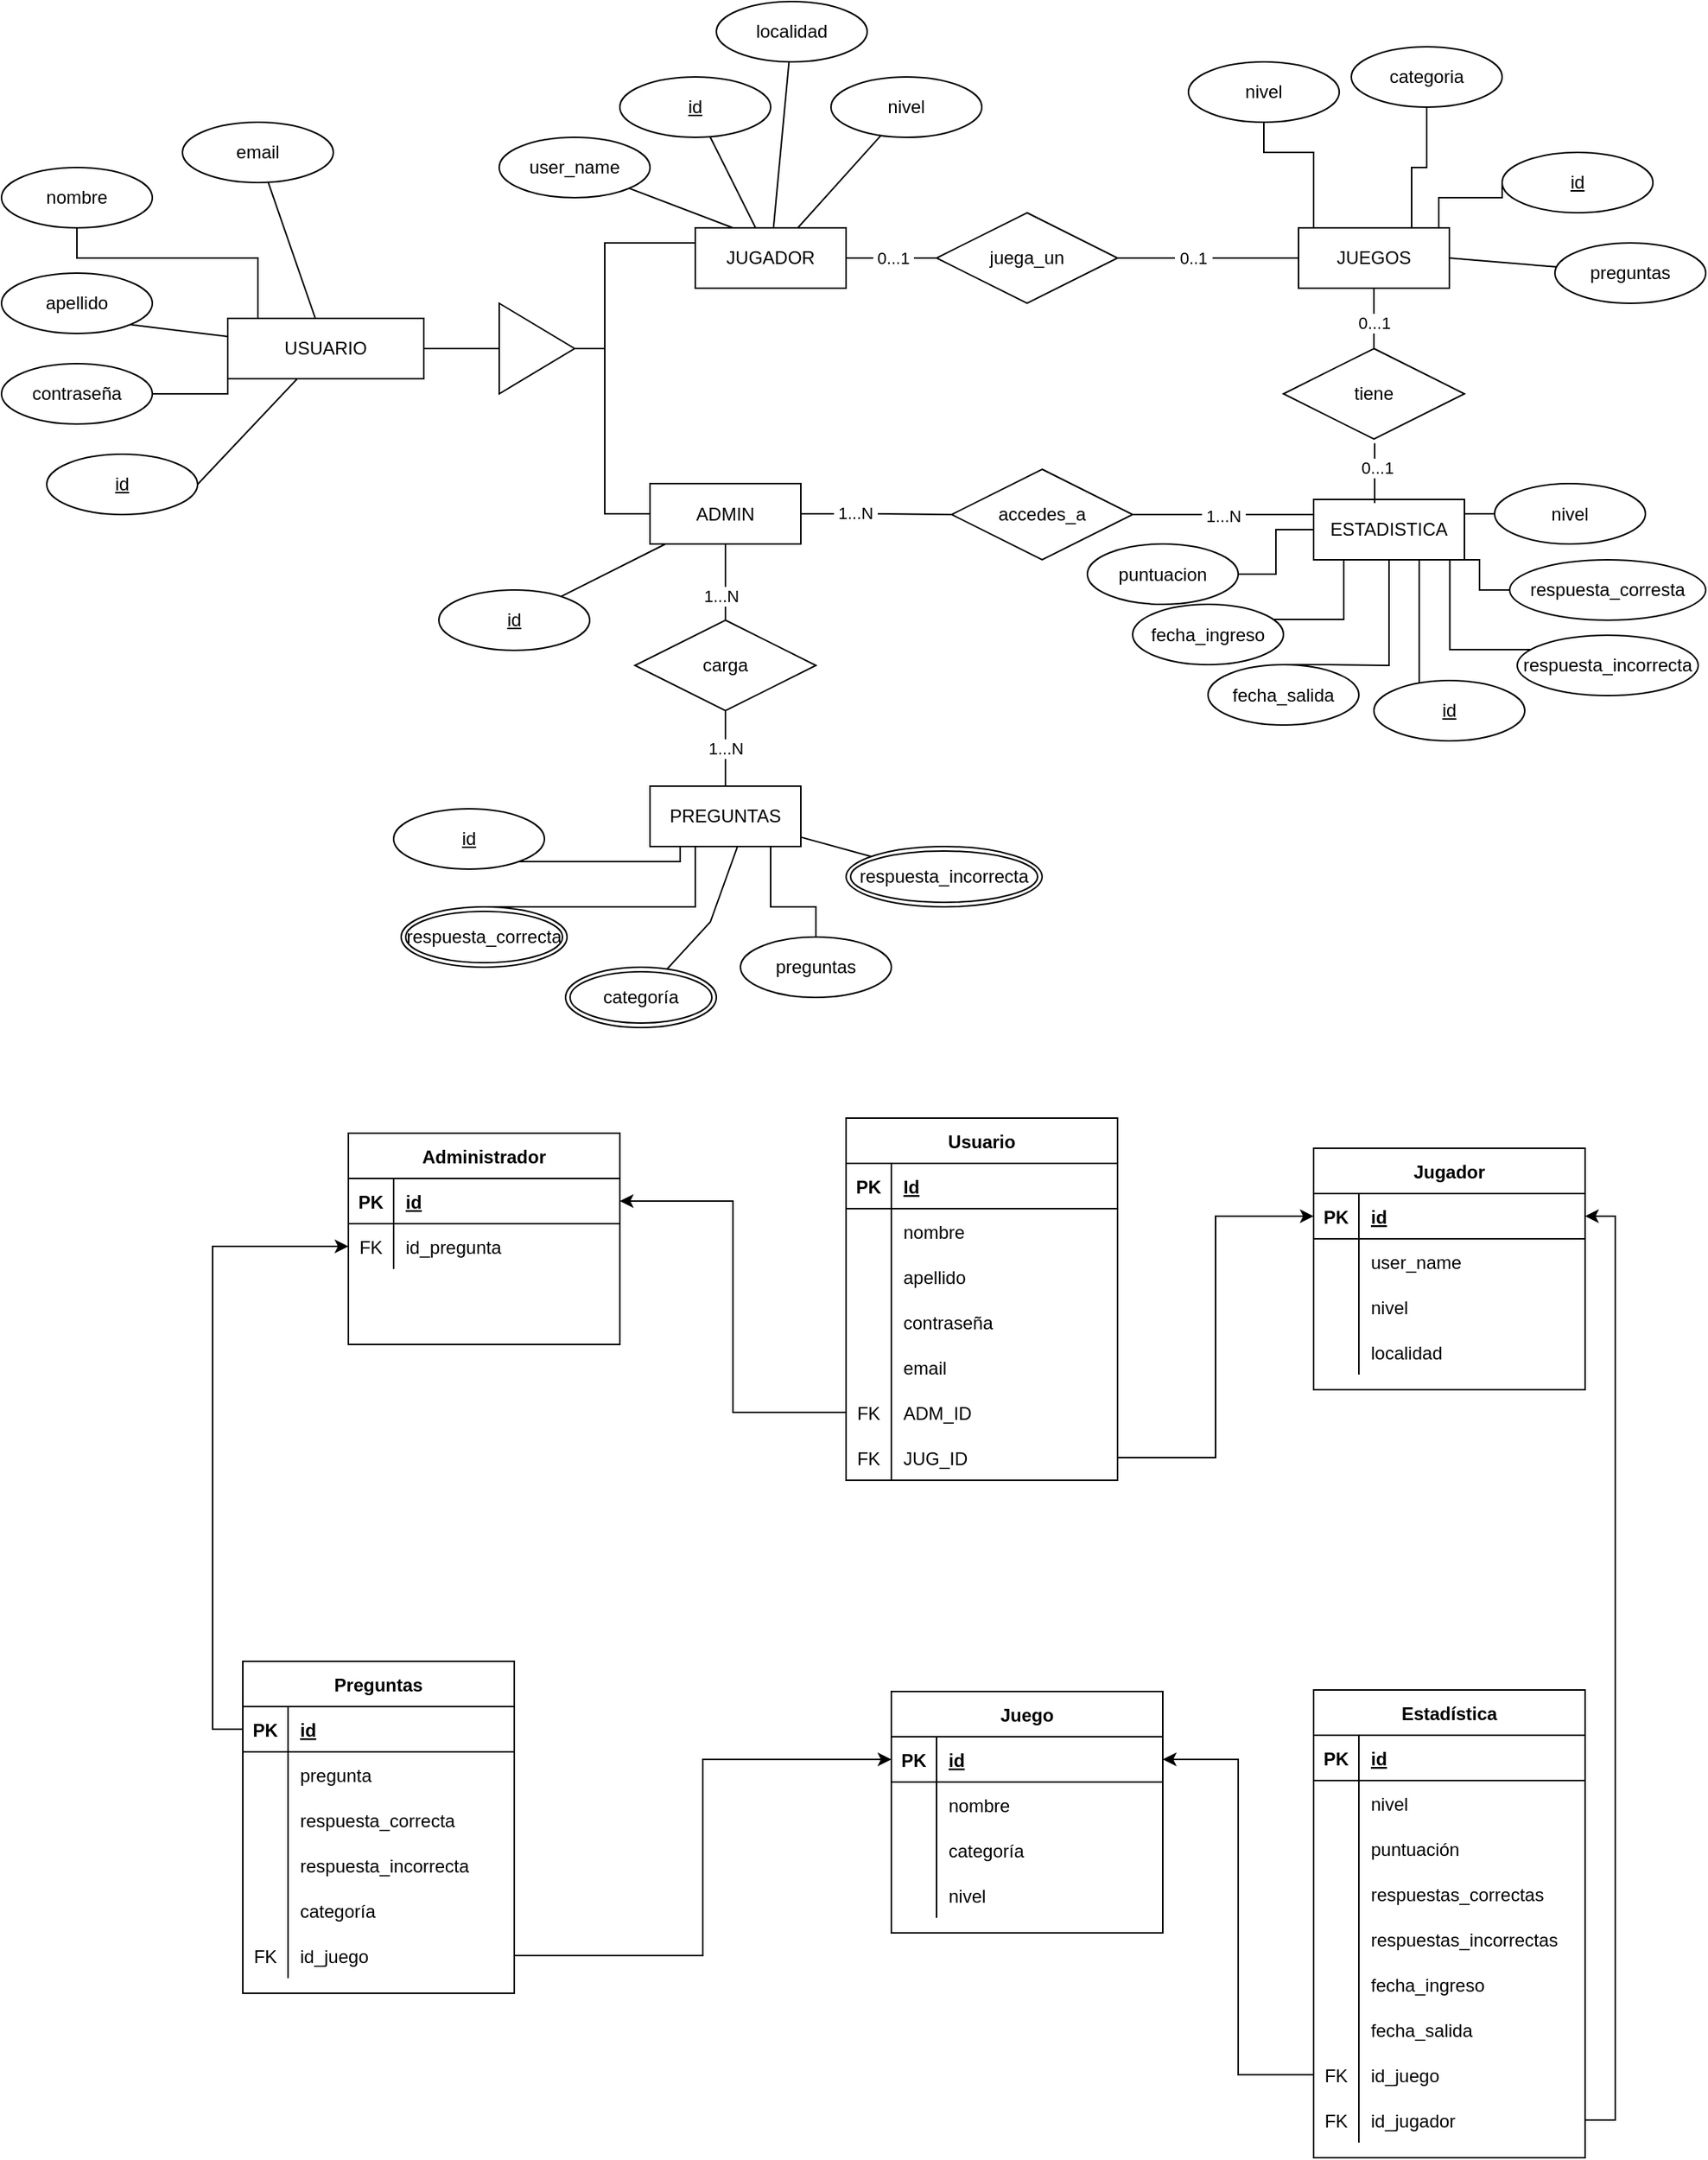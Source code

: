 <mxfile version="14.9.9" type="device"><diagram id="wXpgYx0EYobCJsBlve3p" name="Page-1"><mxGraphModel dx="1107" dy="619" grid="1" gridSize="10" guides="1" tooltips="1" connect="1" arrows="1" fold="1" page="1" pageScale="1" pageWidth="827" pageHeight="1169" math="0" shadow="0"><root><mxCell id="0"/><mxCell id="1" parent="0"/><mxCell id="5O0niQYDMIvYvlHZNqkI-1" value="" style="edgeStyle=orthogonalEdgeStyle;rounded=0;orthogonalLoop=1;jettySize=auto;html=1;endArrow=none;endFill=0;" parent="1" source="5O0niQYDMIvYvlHZNqkI-3" target="5O0niQYDMIvYvlHZNqkI-41" edge="1"><mxGeometry relative="1" as="geometry"/></mxCell><mxCell id="5O0niQYDMIvYvlHZNqkI-2" value="&amp;nbsp;1...N&amp;nbsp;" style="edgeLabel;html=1;align=center;verticalAlign=middle;resizable=0;points=[];" parent="5O0niQYDMIvYvlHZNqkI-1" vertex="1" connectable="0"><mxGeometry x="-0.289" y="1" relative="1" as="geometry"><mxPoint as="offset"/></mxGeometry></mxCell><mxCell id="5O0niQYDMIvYvlHZNqkI-3" value="ADMIN" style="whiteSpace=wrap;html=1;align=center;" parent="1" vertex="1"><mxGeometry x="470" y="369.5" width="100" height="40" as="geometry"/></mxCell><mxCell id="5O0niQYDMIvYvlHZNqkI-4" value="JUGADOR" style="whiteSpace=wrap;html=1;align=center;" parent="1" vertex="1"><mxGeometry x="500" y="200" width="100" height="40" as="geometry"/></mxCell><mxCell id="5O0niQYDMIvYvlHZNqkI-5" value="JUEGOS" style="whiteSpace=wrap;html=1;align=center;" parent="1" vertex="1"><mxGeometry x="900" y="200" width="100" height="40" as="geometry"/></mxCell><mxCell id="5O0niQYDMIvYvlHZNqkI-6" value="" style="edgeStyle=orthogonalEdgeStyle;rounded=0;orthogonalLoop=1;jettySize=auto;html=1;endArrow=none;endFill=0;" parent="1" source="5O0niQYDMIvYvlHZNqkI-7" target="5O0niQYDMIvYvlHZNqkI-62" edge="1"><mxGeometry relative="1" as="geometry"><Array as="points"><mxPoint x="490" y="620"/></Array></mxGeometry></mxCell><mxCell id="5O0niQYDMIvYvlHZNqkI-7" value="PREGUNTAS" style="whiteSpace=wrap;html=1;align=center;" parent="1" vertex="1"><mxGeometry x="470" y="570" width="100" height="40" as="geometry"/></mxCell><mxCell id="5O0niQYDMIvYvlHZNqkI-8" value="ESTADISTICA" style="whiteSpace=wrap;html=1;align=center;" parent="1" vertex="1"><mxGeometry x="910" y="380" width="100" height="40" as="geometry"/></mxCell><mxCell id="5O0niQYDMIvYvlHZNqkI-9" value="USUARIO" style="whiteSpace=wrap;html=1;align=center;" parent="1" vertex="1"><mxGeometry x="190" y="260" width="130" height="40" as="geometry"/></mxCell><mxCell id="5O0niQYDMIvYvlHZNqkI-10" style="edgeStyle=orthogonalEdgeStyle;rounded=0;orthogonalLoop=1;jettySize=auto;html=1;endArrow=none;endFill=0;" parent="1" source="5O0niQYDMIvYvlHZNqkI-11" target="5O0niQYDMIvYvlHZNqkI-8" edge="1"><mxGeometry relative="1" as="geometry"><Array as="points"><mxPoint x="930" y="459.5"/></Array></mxGeometry></mxCell><mxCell id="5O0niQYDMIvYvlHZNqkI-11" value="fecha_ingreso" style="ellipse;whiteSpace=wrap;html=1;align=center;" parent="1" vertex="1"><mxGeometry x="790" y="449.5" width="100" height="40" as="geometry"/></mxCell><mxCell id="5O0niQYDMIvYvlHZNqkI-12" style="edgeStyle=orthogonalEdgeStyle;rounded=0;orthogonalLoop=1;jettySize=auto;html=1;entryX=1;entryY=0.25;entryDx=0;entryDy=0;endArrow=none;endFill=0;" parent="1" source="5O0niQYDMIvYvlHZNqkI-13" target="5O0niQYDMIvYvlHZNqkI-8" edge="1"><mxGeometry relative="1" as="geometry"/></mxCell><mxCell id="5O0niQYDMIvYvlHZNqkI-13" value="nivel" style="ellipse;whiteSpace=wrap;html=1;align=center;" parent="1" vertex="1"><mxGeometry x="1030" y="369.5" width="100" height="40" as="geometry"/></mxCell><mxCell id="5O0niQYDMIvYvlHZNqkI-14" style="edgeStyle=orthogonalEdgeStyle;rounded=0;orthogonalLoop=1;jettySize=auto;html=1;endArrow=none;endFill=0;exitX=0.5;exitY=0;exitDx=0;exitDy=0;" parent="1" source="5O0niQYDMIvYvlHZNqkI-15" target="5O0niQYDMIvYvlHZNqkI-8" edge="1"><mxGeometry relative="1" as="geometry"><Array as="points"><mxPoint x="920" y="490"/><mxPoint x="950" y="490"/></Array><mxPoint x="960" y="440" as="targetPoint"/></mxGeometry></mxCell><mxCell id="5O0niQYDMIvYvlHZNqkI-15" value="fecha_salida" style="ellipse;whiteSpace=wrap;html=1;align=center;" parent="1" vertex="1"><mxGeometry x="840" y="489.5" width="100" height="40" as="geometry"/></mxCell><mxCell id="5O0niQYDMIvYvlHZNqkI-16" style="edgeStyle=orthogonalEdgeStyle;rounded=0;orthogonalLoop=1;jettySize=auto;html=1;entryX=1;entryY=0.75;entryDx=0;entryDy=0;endArrow=none;endFill=0;" parent="1" source="5O0niQYDMIvYvlHZNqkI-17" target="5O0niQYDMIvYvlHZNqkI-8" edge="1"><mxGeometry relative="1" as="geometry"><Array as="points"><mxPoint x="1020" y="440"/><mxPoint x="1020" y="420"/><mxPoint x="1010" y="420"/></Array></mxGeometry></mxCell><mxCell id="5O0niQYDMIvYvlHZNqkI-17" value="respuesta_corresta" style="ellipse;whiteSpace=wrap;html=1;align=center;" parent="1" vertex="1"><mxGeometry x="1040" y="420" width="130" height="40" as="geometry"/></mxCell><mxCell id="5O0niQYDMIvYvlHZNqkI-18" style="edgeStyle=orthogonalEdgeStyle;rounded=0;orthogonalLoop=1;jettySize=auto;html=1;endArrow=none;endFill=0;entryX=0.903;entryY=1.008;entryDx=0;entryDy=0;entryPerimeter=0;" parent="1" source="5O0niQYDMIvYvlHZNqkI-19" target="5O0niQYDMIvYvlHZNqkI-8" edge="1"><mxGeometry relative="1" as="geometry"><mxPoint x="1000" y="439.5" as="targetPoint"/><Array as="points"><mxPoint x="1040" y="479.5"/><mxPoint x="1000" y="479.5"/></Array></mxGeometry></mxCell><mxCell id="5O0niQYDMIvYvlHZNqkI-19" value="respuesta_incorrecta" style="ellipse;whiteSpace=wrap;html=1;align=center;" parent="1" vertex="1"><mxGeometry x="1045" y="470" width="120" height="40" as="geometry"/></mxCell><mxCell id="5O0niQYDMIvYvlHZNqkI-20" style="edgeStyle=orthogonalEdgeStyle;rounded=0;orthogonalLoop=1;jettySize=auto;html=1;entryX=0;entryY=0.5;entryDx=0;entryDy=0;endArrow=none;endFill=0;" parent="1" source="5O0niQYDMIvYvlHZNqkI-21" target="5O0niQYDMIvYvlHZNqkI-8" edge="1"><mxGeometry relative="1" as="geometry"/></mxCell><mxCell id="5O0niQYDMIvYvlHZNqkI-21" value="puntuacion" style="ellipse;whiteSpace=wrap;html=1;align=center;" parent="1" vertex="1"><mxGeometry x="760" y="409.5" width="100" height="40" as="geometry"/></mxCell><mxCell id="5O0niQYDMIvYvlHZNqkI-24" value="" style="edgeStyle=orthogonalEdgeStyle;rounded=0;orthogonalLoop=1;jettySize=auto;html=1;endArrow=none;endFill=0;" parent="1" source="5O0niQYDMIvYvlHZNqkI-25" target="5O0niQYDMIvYvlHZNqkI-5" edge="1"><mxGeometry relative="1" as="geometry"><Array as="points"><mxPoint x="877" y="150"/><mxPoint x="910" y="150"/></Array></mxGeometry></mxCell><mxCell id="5O0niQYDMIvYvlHZNqkI-25" value="nivel" style="ellipse;whiteSpace=wrap;html=1;align=center;" parent="1" vertex="1"><mxGeometry x="827" y="90" width="100" height="40" as="geometry"/></mxCell><mxCell id="5O0niQYDMIvYvlHZNqkI-26" style="edgeStyle=orthogonalEdgeStyle;rounded=0;orthogonalLoop=1;jettySize=auto;html=1;entryX=0;entryY=0.75;entryDx=0;entryDy=0;endArrow=none;endFill=0;" parent="1" source="5O0niQYDMIvYvlHZNqkI-27" target="5O0niQYDMIvYvlHZNqkI-9" edge="1"><mxGeometry relative="1" as="geometry"><Array as="points"><mxPoint x="190" y="310"/></Array></mxGeometry></mxCell><mxCell id="5O0niQYDMIvYvlHZNqkI-27" value="contraseña" style="ellipse;whiteSpace=wrap;html=1;align=center;" parent="1" vertex="1"><mxGeometry x="40" y="290" width="100" height="40" as="geometry"/></mxCell><mxCell id="5O0niQYDMIvYvlHZNqkI-28" value="" style="edgeStyle=orthogonalEdgeStyle;rounded=0;orthogonalLoop=1;jettySize=auto;html=1;endArrow=none;endFill=0;" parent="1" source="5O0niQYDMIvYvlHZNqkI-29" target="5O0niQYDMIvYvlHZNqkI-9" edge="1"><mxGeometry relative="1" as="geometry"><Array as="points"><mxPoint x="90" y="220"/><mxPoint x="210" y="220"/></Array></mxGeometry></mxCell><mxCell id="5O0niQYDMIvYvlHZNqkI-29" value="nombre" style="ellipse;whiteSpace=wrap;html=1;align=center;" parent="1" vertex="1"><mxGeometry x="40" y="160" width="100" height="40" as="geometry"/></mxCell><mxCell id="5O0niQYDMIvYvlHZNqkI-31" value="apellido" style="ellipse;whiteSpace=wrap;html=1;align=center;" parent="1" vertex="1"><mxGeometry x="40" y="230" width="100" height="40" as="geometry"/></mxCell><mxCell id="5O0niQYDMIvYvlHZNqkI-33" value="localidad" style="ellipse;whiteSpace=wrap;html=1;align=center;" parent="1" vertex="1"><mxGeometry x="514" y="50" width="100" height="40" as="geometry"/></mxCell><mxCell id="5O0niQYDMIvYvlHZNqkI-34" value="" style="edgeStyle=orthogonalEdgeStyle;rounded=0;orthogonalLoop=1;jettySize=auto;html=1;endArrow=none;endFill=0;" parent="1" source="5O0niQYDMIvYvlHZNqkI-37" target="5O0niQYDMIvYvlHZNqkI-9" edge="1"><mxGeometry relative="1" as="geometry"/></mxCell><mxCell id="5O0niQYDMIvYvlHZNqkI-35" style="edgeStyle=orthogonalEdgeStyle;rounded=0;orthogonalLoop=1;jettySize=auto;html=1;entryX=0;entryY=0.5;entryDx=0;entryDy=0;endArrow=none;endFill=0;" parent="1" source="5O0niQYDMIvYvlHZNqkI-37" target="5O0niQYDMIvYvlHZNqkI-3" edge="1"><mxGeometry relative="1" as="geometry"><Array as="points"><mxPoint x="440" y="280"/><mxPoint x="440" y="390"/></Array></mxGeometry></mxCell><mxCell id="5O0niQYDMIvYvlHZNqkI-36" style="edgeStyle=orthogonalEdgeStyle;rounded=0;orthogonalLoop=1;jettySize=auto;html=1;entryX=0;entryY=0.25;entryDx=0;entryDy=0;endArrow=none;endFill=0;" parent="1" source="5O0niQYDMIvYvlHZNqkI-37" target="5O0niQYDMIvYvlHZNqkI-4" edge="1"><mxGeometry relative="1" as="geometry"><Array as="points"><mxPoint x="440" y="280"/><mxPoint x="440" y="210"/></Array></mxGeometry></mxCell><mxCell id="5O0niQYDMIvYvlHZNqkI-37" value="" style="triangle;whiteSpace=wrap;html=1;" parent="1" vertex="1"><mxGeometry x="370" y="250" width="50" height="60" as="geometry"/></mxCell><mxCell id="5O0niQYDMIvYvlHZNqkI-38" style="edgeStyle=orthogonalEdgeStyle;rounded=0;orthogonalLoop=1;jettySize=auto;html=1;exitX=0.5;exitY=1;exitDx=0;exitDy=0;endArrow=none;endFill=0;" parent="1" source="5O0niQYDMIvYvlHZNqkI-19" target="5O0niQYDMIvYvlHZNqkI-19" edge="1"><mxGeometry relative="1" as="geometry"/></mxCell><mxCell id="5O0niQYDMIvYvlHZNqkI-39" style="edgeStyle=orthogonalEdgeStyle;rounded=0;orthogonalLoop=1;jettySize=auto;html=1;entryX=0;entryY=0.25;entryDx=0;entryDy=0;endArrow=none;endFill=0;exitX=1;exitY=0.5;exitDx=0;exitDy=0;" parent="1" source="5O0niQYDMIvYvlHZNqkI-41" target="5O0niQYDMIvYvlHZNqkI-8" edge="1"><mxGeometry relative="1" as="geometry"><mxPoint x="750" y="390" as="sourcePoint"/></mxGeometry></mxCell><mxCell id="5O0niQYDMIvYvlHZNqkI-40" value="&amp;nbsp;1...N&amp;nbsp;" style="edgeLabel;html=1;align=center;verticalAlign=middle;resizable=0;points=[];" parent="5O0niQYDMIvYvlHZNqkI-39" vertex="1" connectable="0"><mxGeometry x="-0.37" y="-1" relative="1" as="geometry"><mxPoint x="22" as="offset"/></mxGeometry></mxCell><mxCell id="5O0niQYDMIvYvlHZNqkI-41" value="accedes_a" style="shape=rhombus;perimeter=rhombusPerimeter;whiteSpace=wrap;html=1;align=center;" parent="1" vertex="1"><mxGeometry x="670" y="360" width="120" height="60" as="geometry"/></mxCell><mxCell id="5O0niQYDMIvYvlHZNqkI-42" value="" style="edgeStyle=orthogonalEdgeStyle;rounded=0;orthogonalLoop=1;jettySize=auto;html=1;endArrow=none;endFill=0;" parent="1" source="5O0niQYDMIvYvlHZNqkI-46" target="5O0niQYDMIvYvlHZNqkI-3" edge="1"><mxGeometry relative="1" as="geometry"><Array as="points"><mxPoint x="520" y="420"/><mxPoint x="520" y="420"/></Array></mxGeometry></mxCell><mxCell id="5O0niQYDMIvYvlHZNqkI-43" value="&amp;nbsp;1...N&amp;nbsp;" style="edgeLabel;html=1;align=center;verticalAlign=middle;resizable=0;points=[];" parent="5O0niQYDMIvYvlHZNqkI-42" vertex="1" connectable="0"><mxGeometry x="-0.351" y="3" relative="1" as="geometry"><mxPoint as="offset"/></mxGeometry></mxCell><mxCell id="5O0niQYDMIvYvlHZNqkI-44" value="" style="edgeStyle=orthogonalEdgeStyle;rounded=0;orthogonalLoop=1;jettySize=auto;html=1;endArrow=none;endFill=0;" parent="1" source="5O0niQYDMIvYvlHZNqkI-46" target="5O0niQYDMIvYvlHZNqkI-7" edge="1"><mxGeometry relative="1" as="geometry"><Array as="points"><mxPoint x="520" y="520"/><mxPoint x="520" y="520"/></Array></mxGeometry></mxCell><mxCell id="5O0niQYDMIvYvlHZNqkI-45" value="&amp;nbsp;1...N&amp;nbsp;" style="edgeLabel;html=1;align=center;verticalAlign=middle;resizable=0;points=[];" parent="5O0niQYDMIvYvlHZNqkI-44" vertex="1" connectable="0"><mxGeometry x="0.111" y="2" relative="1" as="geometry"><mxPoint x="-2" y="-3" as="offset"/></mxGeometry></mxCell><mxCell id="5O0niQYDMIvYvlHZNqkI-46" value="carga" style="shape=rhombus;perimeter=rhombusPerimeter;whiteSpace=wrap;html=1;align=center;" parent="1" vertex="1"><mxGeometry x="460" y="460" width="120" height="60" as="geometry"/></mxCell><mxCell id="5O0niQYDMIvYvlHZNqkI-47" style="edgeStyle=orthogonalEdgeStyle;rounded=0;orthogonalLoop=1;jettySize=auto;html=1;endArrow=none;endFill=0;" parent="1" source="5O0niQYDMIvYvlHZNqkI-48" target="5O0niQYDMIvYvlHZNqkI-8" edge="1"><mxGeometry relative="1" as="geometry"><Array as="points"><mxPoint x="980" y="450"/><mxPoint x="980" y="450"/></Array></mxGeometry></mxCell><mxCell id="5O0niQYDMIvYvlHZNqkI-48" value="id" style="ellipse;whiteSpace=wrap;html=1;align=center;fontStyle=4;" parent="1" vertex="1"><mxGeometry x="950" y="500" width="100" height="40" as="geometry"/></mxCell><mxCell id="5O0niQYDMIvYvlHZNqkI-49" style="edgeStyle=orthogonalEdgeStyle;rounded=0;orthogonalLoop=1;jettySize=auto;html=1;entryX=0.8;entryY=0;entryDx=0;entryDy=0;endArrow=none;endFill=0;entryPerimeter=0;exitX=0;exitY=0.5;exitDx=0;exitDy=0;" parent="1" source="5O0niQYDMIvYvlHZNqkI-50" target="5O0niQYDMIvYvlHZNqkI-5" edge="1"><mxGeometry relative="1" as="geometry"><Array as="points"><mxPoint x="1035" y="180"/><mxPoint x="993" y="180"/><mxPoint x="993" y="200"/></Array></mxGeometry></mxCell><mxCell id="5O0niQYDMIvYvlHZNqkI-50" value="id" style="ellipse;whiteSpace=wrap;html=1;align=center;fontStyle=4;" parent="1" vertex="1"><mxGeometry x="1035" y="150" width="100" height="40" as="geometry"/></mxCell><mxCell id="5O0niQYDMIvYvlHZNqkI-51" style="edgeStyle=orthogonalEdgeStyle;rounded=0;orthogonalLoop=1;jettySize=auto;html=1;exitX=0.5;exitY=1;exitDx=0;exitDy=0;endArrow=none;endFill=0;" parent="1" source="5O0niQYDMIvYvlHZNqkI-48" target="5O0niQYDMIvYvlHZNqkI-48" edge="1"><mxGeometry relative="1" as="geometry"/></mxCell><mxCell id="5O0niQYDMIvYvlHZNqkI-52" value="" style="edgeStyle=orthogonalEdgeStyle;rounded=0;orthogonalLoop=1;jettySize=auto;html=1;endArrow=none;endFill=0;" parent="1" source="5O0niQYDMIvYvlHZNqkI-56" target="5O0niQYDMIvYvlHZNqkI-4" edge="1"><mxGeometry relative="1" as="geometry"><Array as="points"><mxPoint x="670" y="220"/><mxPoint x="670" y="220"/></Array></mxGeometry></mxCell><mxCell id="5O0niQYDMIvYvlHZNqkI-53" value="&amp;nbsp;0...1&amp;nbsp;" style="edgeLabel;html=1;align=center;verticalAlign=middle;resizable=0;points=[];" parent="5O0niQYDMIvYvlHZNqkI-52" vertex="1" connectable="0"><mxGeometry x="-0.411" y="-1" relative="1" as="geometry"><mxPoint x="-12" y="1" as="offset"/></mxGeometry></mxCell><mxCell id="5O0niQYDMIvYvlHZNqkI-54" style="edgeStyle=orthogonalEdgeStyle;rounded=0;orthogonalLoop=1;jettySize=auto;html=1;entryX=0;entryY=0.5;entryDx=0;entryDy=0;endArrow=none;endFill=0;" parent="1" source="5O0niQYDMIvYvlHZNqkI-56" target="5O0niQYDMIvYvlHZNqkI-5" edge="1"><mxGeometry relative="1" as="geometry"/></mxCell><mxCell id="5O0niQYDMIvYvlHZNqkI-55" value="&amp;nbsp;0..1&amp;nbsp;" style="edgeLabel;html=1;align=center;verticalAlign=middle;resizable=0;points=[];rotation=0;" parent="5O0niQYDMIvYvlHZNqkI-54" vertex="1" connectable="0"><mxGeometry x="-0.167" relative="1" as="geometry"><mxPoint as="offset"/></mxGeometry></mxCell><mxCell id="5O0niQYDMIvYvlHZNqkI-56" value="juega_un" style="shape=rhombus;perimeter=rhombusPerimeter;whiteSpace=wrap;html=1;align=center;" parent="1" vertex="1"><mxGeometry x="660" y="190" width="120" height="60" as="geometry"/></mxCell><mxCell id="5O0niQYDMIvYvlHZNqkI-57" style="edgeStyle=orthogonalEdgeStyle;rounded=0;orthogonalLoop=1;jettySize=auto;html=1;endArrow=none;endFill=0;" parent="1" source="5O0niQYDMIvYvlHZNqkI-61" target="5O0niQYDMIvYvlHZNqkI-5" edge="1"><mxGeometry relative="1" as="geometry"><Array as="points"><mxPoint x="950" y="250"/><mxPoint x="950" y="250"/></Array></mxGeometry></mxCell><mxCell id="5O0niQYDMIvYvlHZNqkI-58" value="&amp;nbsp;0...1&amp;nbsp;" style="edgeLabel;html=1;align=center;verticalAlign=middle;resizable=0;points=[];" parent="5O0niQYDMIvYvlHZNqkI-57" vertex="1" connectable="0"><mxGeometry x="-0.155" relative="1" as="geometry"><mxPoint as="offset"/></mxGeometry></mxCell><mxCell id="5O0niQYDMIvYvlHZNqkI-59" style="edgeStyle=orthogonalEdgeStyle;rounded=0;orthogonalLoop=1;jettySize=auto;html=1;entryX=0.405;entryY=-0.015;entryDx=0;entryDy=0;entryPerimeter=0;endArrow=none;endFill=0;" parent="1" edge="1"><mxGeometry relative="1" as="geometry"><Array as="points"><mxPoint x="951" y="363"/></Array><mxPoint x="950.5" y="342.75" as="sourcePoint"/><mxPoint x="950.5" y="382.4" as="targetPoint"/></mxGeometry></mxCell><mxCell id="5O0niQYDMIvYvlHZNqkI-60" value="&amp;nbsp;0...1&amp;nbsp;" style="edgeLabel;html=1;align=center;verticalAlign=middle;resizable=0;points=[];" parent="5O0niQYDMIvYvlHZNqkI-59" vertex="1" connectable="0"><mxGeometry x="-0.205" y="1" relative="1" as="geometry"><mxPoint as="offset"/></mxGeometry></mxCell><mxCell id="5O0niQYDMIvYvlHZNqkI-61" value="tiene" style="shape=rhombus;perimeter=rhombusPerimeter;whiteSpace=wrap;html=1;align=center;" parent="1" vertex="1"><mxGeometry x="890" y="280" width="120" height="60" as="geometry"/></mxCell><mxCell id="5O0niQYDMIvYvlHZNqkI-62" value="id" style="ellipse;whiteSpace=wrap;html=1;align=center;fontStyle=4;" parent="1" vertex="1"><mxGeometry x="300" y="585" width="100" height="40" as="geometry"/></mxCell><mxCell id="5O0niQYDMIvYvlHZNqkI-63" value="" style="edgeStyle=orthogonalEdgeStyle;rounded=0;orthogonalLoop=1;jettySize=auto;html=1;endArrow=none;endFill=0;" parent="1" source="5O0niQYDMIvYvlHZNqkI-64" target="5O0niQYDMIvYvlHZNqkI-7" edge="1"><mxGeometry relative="1" as="geometry"><Array as="points"><mxPoint x="500" y="650"/></Array></mxGeometry></mxCell><mxCell id="5O0niQYDMIvYvlHZNqkI-64" value="respuesta_correcta" style="ellipse;shape=doubleEllipse;margin=3;whiteSpace=wrap;html=1;align=center;fontFamily=Helvetica;fontSize=12;fontColor=#000000;strokeColor=#000000;fillColor=#ffffff;" parent="1" vertex="1"><mxGeometry x="305" y="650" width="110" height="40" as="geometry"/></mxCell><mxCell id="5O0niQYDMIvYvlHZNqkI-65" value="" style="edgeStyle=orthogonalEdgeStyle;rounded=0;orthogonalLoop=1;jettySize=auto;html=1;endArrow=none;endFill=0;" parent="1" source="5O0niQYDMIvYvlHZNqkI-66" target="5O0niQYDMIvYvlHZNqkI-7" edge="1"><mxGeometry relative="1" as="geometry"><Array as="points"><mxPoint x="580" y="650"/><mxPoint x="550" y="650"/></Array></mxGeometry></mxCell><mxCell id="5O0niQYDMIvYvlHZNqkI-66" value="preguntas" style="ellipse;whiteSpace=wrap;html=1;align=center;fontFamily=Helvetica;fontSize=12;fontColor=#000000;strokeColor=#000000;fillColor=#ffffff;" parent="1" vertex="1"><mxGeometry x="530" y="670" width="100" height="40" as="geometry"/></mxCell><mxCell id="5O0niQYDMIvYvlHZNqkI-67" style="edgeStyle=orthogonalEdgeStyle;rounded=0;orthogonalLoop=1;jettySize=auto;html=1;entryX=0.75;entryY=0;entryDx=0;entryDy=0;endArrow=none;endFill=0;" parent="1" source="5O0niQYDMIvYvlHZNqkI-68" target="5O0niQYDMIvYvlHZNqkI-5" edge="1"><mxGeometry relative="1" as="geometry"/></mxCell><mxCell id="5O0niQYDMIvYvlHZNqkI-68" value="categoria" style="ellipse;whiteSpace=wrap;html=1;align=center;" parent="1" vertex="1"><mxGeometry x="935" y="80" width="100" height="40" as="geometry"/></mxCell><mxCell id="5O0niQYDMIvYvlHZNqkI-71" value="Usuario" style="shape=table;startSize=30;container=1;collapsible=1;childLayout=tableLayout;fixedRows=1;rowLines=0;fontStyle=1;align=center;resizeLast=1;" parent="1" vertex="1"><mxGeometry x="600" y="790" width="180" height="240" as="geometry"/></mxCell><mxCell id="5O0niQYDMIvYvlHZNqkI-72" value="" style="shape=partialRectangle;collapsible=0;dropTarget=0;pointerEvents=0;fillColor=none;top=0;left=0;bottom=1;right=0;points=[[0,0.5],[1,0.5]];portConstraint=eastwest;" parent="5O0niQYDMIvYvlHZNqkI-71" vertex="1"><mxGeometry y="30" width="180" height="30" as="geometry"/></mxCell><mxCell id="5O0niQYDMIvYvlHZNqkI-73" value="PK" style="shape=partialRectangle;connectable=0;fillColor=none;top=0;left=0;bottom=0;right=0;fontStyle=1;overflow=hidden;" parent="5O0niQYDMIvYvlHZNqkI-72" vertex="1"><mxGeometry width="30" height="30" as="geometry"/></mxCell><mxCell id="5O0niQYDMIvYvlHZNqkI-74" value="Id" style="shape=partialRectangle;connectable=0;fillColor=none;top=0;left=0;bottom=0;right=0;align=left;spacingLeft=6;fontStyle=5;overflow=hidden;" parent="5O0niQYDMIvYvlHZNqkI-72" vertex="1"><mxGeometry x="30" width="150" height="30" as="geometry"/></mxCell><mxCell id="5O0niQYDMIvYvlHZNqkI-75" value="" style="shape=partialRectangle;collapsible=0;dropTarget=0;pointerEvents=0;fillColor=none;top=0;left=0;bottom=0;right=0;points=[[0,0.5],[1,0.5]];portConstraint=eastwest;" parent="5O0niQYDMIvYvlHZNqkI-71" vertex="1"><mxGeometry y="60" width="180" height="30" as="geometry"/></mxCell><mxCell id="5O0niQYDMIvYvlHZNqkI-76" value="" style="shape=partialRectangle;connectable=0;fillColor=none;top=0;left=0;bottom=0;right=0;editable=1;overflow=hidden;" parent="5O0niQYDMIvYvlHZNqkI-75" vertex="1"><mxGeometry width="30" height="30" as="geometry"/></mxCell><mxCell id="5O0niQYDMIvYvlHZNqkI-77" value="nombre" style="shape=partialRectangle;connectable=0;fillColor=none;top=0;left=0;bottom=0;right=0;align=left;spacingLeft=6;overflow=hidden;" parent="5O0niQYDMIvYvlHZNqkI-75" vertex="1"><mxGeometry x="30" width="150" height="30" as="geometry"/></mxCell><mxCell id="5O0niQYDMIvYvlHZNqkI-78" value="" style="shape=partialRectangle;collapsible=0;dropTarget=0;pointerEvents=0;fillColor=none;top=0;left=0;bottom=0;right=0;points=[[0,0.5],[1,0.5]];portConstraint=eastwest;" parent="5O0niQYDMIvYvlHZNqkI-71" vertex="1"><mxGeometry y="90" width="180" height="30" as="geometry"/></mxCell><mxCell id="5O0niQYDMIvYvlHZNqkI-79" value="" style="shape=partialRectangle;connectable=0;fillColor=none;top=0;left=0;bottom=0;right=0;editable=1;overflow=hidden;" parent="5O0niQYDMIvYvlHZNqkI-78" vertex="1"><mxGeometry width="30" height="30" as="geometry"/></mxCell><mxCell id="5O0niQYDMIvYvlHZNqkI-80" value="apellido" style="shape=partialRectangle;connectable=0;fillColor=none;top=0;left=0;bottom=0;right=0;align=left;spacingLeft=6;overflow=hidden;" parent="5O0niQYDMIvYvlHZNqkI-78" vertex="1"><mxGeometry x="30" width="150" height="30" as="geometry"/></mxCell><mxCell id="5O0niQYDMIvYvlHZNqkI-123" value="" style="shape=partialRectangle;collapsible=0;dropTarget=0;pointerEvents=0;fillColor=none;top=0;left=0;bottom=0;right=0;points=[[0,0.5],[1,0.5]];portConstraint=eastwest;" parent="5O0niQYDMIvYvlHZNqkI-71" vertex="1"><mxGeometry y="120" width="180" height="30" as="geometry"/></mxCell><mxCell id="5O0niQYDMIvYvlHZNqkI-124" value="" style="shape=partialRectangle;connectable=0;fillColor=none;top=0;left=0;bottom=0;right=0;editable=1;overflow=hidden;" parent="5O0niQYDMIvYvlHZNqkI-123" vertex="1"><mxGeometry width="30" height="30" as="geometry"/></mxCell><mxCell id="5O0niQYDMIvYvlHZNqkI-125" value="contraseña" style="shape=partialRectangle;connectable=0;fillColor=none;top=0;left=0;bottom=0;right=0;align=left;spacingLeft=6;overflow=hidden;" parent="5O0niQYDMIvYvlHZNqkI-123" vertex="1"><mxGeometry x="30" width="150" height="30" as="geometry"/></mxCell><mxCell id="5O0niQYDMIvYvlHZNqkI-126" value="" style="shape=partialRectangle;collapsible=0;dropTarget=0;pointerEvents=0;fillColor=none;top=0;left=0;bottom=0;right=0;points=[[0,0.5],[1,0.5]];portConstraint=eastwest;" parent="5O0niQYDMIvYvlHZNqkI-71" vertex="1"><mxGeometry y="150" width="180" height="30" as="geometry"/></mxCell><mxCell id="5O0niQYDMIvYvlHZNqkI-127" value="" style="shape=partialRectangle;connectable=0;fillColor=none;top=0;left=0;bottom=0;right=0;editable=1;overflow=hidden;" parent="5O0niQYDMIvYvlHZNqkI-126" vertex="1"><mxGeometry width="30" height="30" as="geometry"/></mxCell><mxCell id="5O0niQYDMIvYvlHZNqkI-128" value="email" style="shape=partialRectangle;connectable=0;fillColor=none;top=0;left=0;bottom=0;right=0;align=left;spacingLeft=6;overflow=hidden;" parent="5O0niQYDMIvYvlHZNqkI-126" vertex="1"><mxGeometry x="30" width="150" height="30" as="geometry"/></mxCell><mxCell id="5O0niQYDMIvYvlHZNqkI-135" value="" style="shape=partialRectangle;collapsible=0;dropTarget=0;pointerEvents=0;fillColor=none;top=0;left=0;bottom=0;right=0;points=[[0,0.5],[1,0.5]];portConstraint=eastwest;" parent="5O0niQYDMIvYvlHZNqkI-71" vertex="1"><mxGeometry y="180" width="180" height="30" as="geometry"/></mxCell><mxCell id="5O0niQYDMIvYvlHZNqkI-136" value="FK" style="shape=partialRectangle;connectable=0;fillColor=none;top=0;left=0;bottom=0;right=0;fontStyle=0;overflow=hidden;" parent="5O0niQYDMIvYvlHZNqkI-135" vertex="1"><mxGeometry width="30" height="30" as="geometry"/></mxCell><mxCell id="5O0niQYDMIvYvlHZNqkI-137" value="ADM_ID" style="shape=partialRectangle;connectable=0;fillColor=none;top=0;left=0;bottom=0;right=0;align=left;spacingLeft=6;fontStyle=0;overflow=hidden;" parent="5O0niQYDMIvYvlHZNqkI-135" vertex="1"><mxGeometry x="30" width="150" height="30" as="geometry"/></mxCell><mxCell id="5O0niQYDMIvYvlHZNqkI-138" value="" style="shape=partialRectangle;collapsible=0;dropTarget=0;pointerEvents=0;fillColor=none;top=0;left=0;bottom=0;right=0;points=[[0,0.5],[1,0.5]];portConstraint=eastwest;" parent="5O0niQYDMIvYvlHZNqkI-71" vertex="1"><mxGeometry y="210" width="180" height="30" as="geometry"/></mxCell><mxCell id="5O0niQYDMIvYvlHZNqkI-139" value="FK" style="shape=partialRectangle;connectable=0;fillColor=none;top=0;left=0;bottom=0;right=0;fontStyle=0;overflow=hidden;" parent="5O0niQYDMIvYvlHZNqkI-138" vertex="1"><mxGeometry width="30" height="30" as="geometry"/></mxCell><mxCell id="5O0niQYDMIvYvlHZNqkI-140" value="JUG_ID" style="shape=partialRectangle;connectable=0;fillColor=none;top=0;left=0;bottom=0;right=0;align=left;spacingLeft=6;fontStyle=0;overflow=hidden;" parent="5O0niQYDMIvYvlHZNqkI-138" vertex="1"><mxGeometry x="30" width="150" height="30" as="geometry"/></mxCell><mxCell id="5O0niQYDMIvYvlHZNqkI-84" value="email" style="ellipse;whiteSpace=wrap;html=1;align=center;" parent="1" vertex="1"><mxGeometry x="160" y="130" width="100" height="40" as="geometry"/></mxCell><mxCell id="5O0niQYDMIvYvlHZNqkI-85" value="" style="endArrow=none;html=1;rounded=0;" parent="1" source="5O0niQYDMIvYvlHZNqkI-84" target="5O0niQYDMIvYvlHZNqkI-9" edge="1"><mxGeometry relative="1" as="geometry"><mxPoint x="260" y="400" as="sourcePoint"/><mxPoint x="420" y="400" as="targetPoint"/></mxGeometry></mxCell><mxCell id="5O0niQYDMIvYvlHZNqkI-86" value="id" style="ellipse;whiteSpace=wrap;html=1;align=center;fontStyle=4;" parent="1" vertex="1"><mxGeometry x="70" y="350" width="100" height="40" as="geometry"/></mxCell><mxCell id="5O0niQYDMIvYvlHZNqkI-87" value="" style="endArrow=none;html=1;rounded=0;exitX=1;exitY=0.5;exitDx=0;exitDy=0;" parent="1" source="5O0niQYDMIvYvlHZNqkI-86" target="5O0niQYDMIvYvlHZNqkI-9" edge="1"><mxGeometry relative="1" as="geometry"><mxPoint x="150" y="430" as="sourcePoint"/><mxPoint x="310" y="430" as="targetPoint"/></mxGeometry></mxCell><mxCell id="5O0niQYDMIvYvlHZNqkI-88" value="" style="endArrow=none;html=1;rounded=0;exitX=1;exitY=1;exitDx=0;exitDy=0;" parent="1" source="5O0niQYDMIvYvlHZNqkI-31" target="5O0niQYDMIvYvlHZNqkI-9" edge="1"><mxGeometry relative="1" as="geometry"><mxPoint x="180" y="210" as="sourcePoint"/><mxPoint x="340" y="210" as="targetPoint"/></mxGeometry></mxCell><mxCell id="5O0niQYDMIvYvlHZNqkI-98" value="preguntas" style="ellipse;whiteSpace=wrap;html=1;align=center;" parent="1" vertex="1"><mxGeometry x="1070" y="210" width="100" height="40" as="geometry"/></mxCell><mxCell id="5O0niQYDMIvYvlHZNqkI-99" value="" style="endArrow=none;html=1;rounded=0;exitX=1;exitY=0.5;exitDx=0;exitDy=0;" parent="1" source="5O0niQYDMIvYvlHZNqkI-5" target="5O0niQYDMIvYvlHZNqkI-98" edge="1"><mxGeometry relative="1" as="geometry"><mxPoint x="1030" y="280" as="sourcePoint"/><mxPoint x="1190" y="280" as="targetPoint"/></mxGeometry></mxCell><mxCell id="5O0niQYDMIvYvlHZNqkI-101" value="respuesta_incorrecta" style="ellipse;shape=doubleEllipse;margin=3;whiteSpace=wrap;html=1;align=center;fontFamily=Helvetica;fontSize=12;fontColor=#000000;strokeColor=#000000;fillColor=#ffffff;" parent="1" vertex="1"><mxGeometry x="600" y="610" width="130" height="40" as="geometry"/></mxCell><mxCell id="5O0niQYDMIvYvlHZNqkI-102" value="" style="endArrow=none;html=1;rounded=0;" parent="1" source="5O0niQYDMIvYvlHZNqkI-7" target="5O0niQYDMIvYvlHZNqkI-101" edge="1"><mxGeometry relative="1" as="geometry"><mxPoint x="650" y="570" as="sourcePoint"/><mxPoint x="810" y="570" as="targetPoint"/></mxGeometry></mxCell><mxCell id="5O0niQYDMIvYvlHZNqkI-103" value="nivel" style="ellipse;whiteSpace=wrap;html=1;align=center;" parent="1" vertex="1"><mxGeometry x="590" y="100" width="100" height="40" as="geometry"/></mxCell><mxCell id="5O0niQYDMIvYvlHZNqkI-104" value="" style="endArrow=none;html=1;rounded=0;" parent="1" source="5O0niQYDMIvYvlHZNqkI-103" target="5O0niQYDMIvYvlHZNqkI-4" edge="1"><mxGeometry relative="1" as="geometry"><mxPoint x="650" y="170" as="sourcePoint"/><mxPoint x="810" y="170" as="targetPoint"/></mxGeometry></mxCell><mxCell id="5O0niQYDMIvYvlHZNqkI-105" value="user_name" style="ellipse;whiteSpace=wrap;html=1;align=center;" parent="1" vertex="1"><mxGeometry x="370" y="140" width="100" height="40" as="geometry"/></mxCell><mxCell id="5O0niQYDMIvYvlHZNqkI-108" value="" style="endArrow=none;html=1;rounded=0;exitX=0.25;exitY=0;exitDx=0;exitDy=0;" parent="1" source="5O0niQYDMIvYvlHZNqkI-4" target="5O0niQYDMIvYvlHZNqkI-105" edge="1"><mxGeometry relative="1" as="geometry"><mxPoint x="270" y="370" as="sourcePoint"/><mxPoint x="430" y="370" as="targetPoint"/></mxGeometry></mxCell><mxCell id="5O0niQYDMIvYvlHZNqkI-119" value="id" style="ellipse;whiteSpace=wrap;html=1;align=center;fontStyle=4;" parent="1" vertex="1"><mxGeometry x="330" y="440" width="100" height="40" as="geometry"/></mxCell><mxCell id="5O0niQYDMIvYvlHZNqkI-120" value="id" style="ellipse;whiteSpace=wrap;html=1;align=center;fontStyle=4;" parent="1" vertex="1"><mxGeometry x="450" y="100" width="100" height="40" as="geometry"/></mxCell><mxCell id="5O0niQYDMIvYvlHZNqkI-121" value="" style="endArrow=none;html=1;rounded=0;" parent="1" source="5O0niQYDMIvYvlHZNqkI-120" target="5O0niQYDMIvYvlHZNqkI-4" edge="1"><mxGeometry relative="1" as="geometry"><mxPoint x="520" y="290" as="sourcePoint"/><mxPoint x="680" y="290" as="targetPoint"/></mxGeometry></mxCell><mxCell id="5O0niQYDMIvYvlHZNqkI-122" value="" style="endArrow=none;html=1;rounded=0;" parent="1" source="5O0niQYDMIvYvlHZNqkI-119" target="5O0niQYDMIvYvlHZNqkI-3" edge="1"><mxGeometry relative="1" as="geometry"><mxPoint x="290" y="530" as="sourcePoint"/><mxPoint x="450" y="530" as="targetPoint"/></mxGeometry></mxCell><mxCell id="5O0niQYDMIvYvlHZNqkI-141" value="Administrador" style="shape=table;startSize=30;container=1;collapsible=1;childLayout=tableLayout;fixedRows=1;rowLines=0;fontStyle=1;align=center;resizeLast=1;" parent="1" vertex="1"><mxGeometry x="270" y="800" width="180" height="140" as="geometry"/></mxCell><mxCell id="5O0niQYDMIvYvlHZNqkI-142" value="" style="shape=partialRectangle;collapsible=0;dropTarget=0;pointerEvents=0;fillColor=none;top=0;left=0;bottom=1;right=0;points=[[0,0.5],[1,0.5]];portConstraint=eastwest;" parent="5O0niQYDMIvYvlHZNqkI-141" vertex="1"><mxGeometry y="30" width="180" height="30" as="geometry"/></mxCell><mxCell id="5O0niQYDMIvYvlHZNqkI-143" value="PK" style="shape=partialRectangle;connectable=0;fillColor=none;top=0;left=0;bottom=0;right=0;fontStyle=1;overflow=hidden;" parent="5O0niQYDMIvYvlHZNqkI-142" vertex="1"><mxGeometry width="30" height="30" as="geometry"/></mxCell><mxCell id="5O0niQYDMIvYvlHZNqkI-144" value="id" style="shape=partialRectangle;connectable=0;fillColor=none;top=0;left=0;bottom=0;right=0;align=left;spacingLeft=6;fontStyle=5;overflow=hidden;" parent="5O0niQYDMIvYvlHZNqkI-142" vertex="1"><mxGeometry x="30" width="150" height="30" as="geometry"/></mxCell><mxCell id="5O0niQYDMIvYvlHZNqkI-183" value="" style="shape=partialRectangle;collapsible=0;dropTarget=0;pointerEvents=0;fillColor=none;top=0;left=0;bottom=0;right=0;points=[[0,0.5],[1,0.5]];portConstraint=eastwest;" parent="5O0niQYDMIvYvlHZNqkI-141" vertex="1"><mxGeometry y="60" width="180" height="30" as="geometry"/></mxCell><mxCell id="5O0niQYDMIvYvlHZNqkI-184" value="FK" style="shape=partialRectangle;connectable=0;fillColor=none;top=0;left=0;bottom=0;right=0;fontStyle=0;overflow=hidden;" parent="5O0niQYDMIvYvlHZNqkI-183" vertex="1"><mxGeometry width="30" height="30" as="geometry"/></mxCell><mxCell id="5O0niQYDMIvYvlHZNqkI-185" value="id_pregunta" style="shape=partialRectangle;connectable=0;fillColor=none;top=0;left=0;bottom=0;right=0;align=left;spacingLeft=6;fontStyle=0;overflow=hidden;" parent="5O0niQYDMIvYvlHZNqkI-183" vertex="1"><mxGeometry x="30" width="150" height="30" as="geometry"/></mxCell><mxCell id="5O0niQYDMIvYvlHZNqkI-154" style="edgeStyle=orthogonalEdgeStyle;rounded=0;orthogonalLoop=1;jettySize=auto;html=1;exitX=0;exitY=0.5;exitDx=0;exitDy=0;" parent="1" source="5O0niQYDMIvYvlHZNqkI-135" target="5O0niQYDMIvYvlHZNqkI-142" edge="1"><mxGeometry relative="1" as="geometry"/></mxCell><mxCell id="5O0niQYDMIvYvlHZNqkI-155" value="Jugador" style="shape=table;startSize=30;container=1;collapsible=1;childLayout=tableLayout;fixedRows=1;rowLines=0;fontStyle=1;align=center;resizeLast=1;" parent="1" vertex="1"><mxGeometry x="910" y="810" width="180" height="160" as="geometry"/></mxCell><mxCell id="5O0niQYDMIvYvlHZNqkI-156" value="" style="shape=partialRectangle;collapsible=0;dropTarget=0;pointerEvents=0;fillColor=none;top=0;left=0;bottom=1;right=0;points=[[0,0.5],[1,0.5]];portConstraint=eastwest;" parent="5O0niQYDMIvYvlHZNqkI-155" vertex="1"><mxGeometry y="30" width="180" height="30" as="geometry"/></mxCell><mxCell id="5O0niQYDMIvYvlHZNqkI-157" value="PK" style="shape=partialRectangle;connectable=0;fillColor=none;top=0;left=0;bottom=0;right=0;fontStyle=1;overflow=hidden;" parent="5O0niQYDMIvYvlHZNqkI-156" vertex="1"><mxGeometry width="30" height="30" as="geometry"/></mxCell><mxCell id="5O0niQYDMIvYvlHZNqkI-158" value="id" style="shape=partialRectangle;connectable=0;fillColor=none;top=0;left=0;bottom=0;right=0;align=left;spacingLeft=6;fontStyle=5;overflow=hidden;" parent="5O0niQYDMIvYvlHZNqkI-156" vertex="1"><mxGeometry x="30" width="150" height="30" as="geometry"/></mxCell><mxCell id="5O0niQYDMIvYvlHZNqkI-81" value="" style="shape=partialRectangle;collapsible=0;dropTarget=0;pointerEvents=0;fillColor=none;top=0;left=0;bottom=0;right=0;points=[[0,0.5],[1,0.5]];portConstraint=eastwest;" parent="5O0niQYDMIvYvlHZNqkI-155" vertex="1"><mxGeometry y="60" width="180" height="30" as="geometry"/></mxCell><mxCell id="5O0niQYDMIvYvlHZNqkI-82" value="" style="shape=partialRectangle;connectable=0;fillColor=none;top=0;left=0;bottom=0;right=0;editable=1;overflow=hidden;" parent="5O0niQYDMIvYvlHZNqkI-81" vertex="1"><mxGeometry width="30" height="30" as="geometry"/></mxCell><mxCell id="5O0niQYDMIvYvlHZNqkI-83" value="user_name" style="shape=partialRectangle;connectable=0;fillColor=none;top=0;left=0;bottom=0;right=0;align=left;spacingLeft=6;overflow=hidden;" parent="5O0niQYDMIvYvlHZNqkI-81" vertex="1"><mxGeometry x="30" width="150" height="30" as="geometry"/></mxCell><mxCell id="5O0niQYDMIvYvlHZNqkI-159" value="" style="shape=partialRectangle;collapsible=0;dropTarget=0;pointerEvents=0;fillColor=none;top=0;left=0;bottom=0;right=0;points=[[0,0.5],[1,0.5]];portConstraint=eastwest;" parent="5O0niQYDMIvYvlHZNqkI-155" vertex="1"><mxGeometry y="90" width="180" height="30" as="geometry"/></mxCell><mxCell id="5O0niQYDMIvYvlHZNqkI-160" value="" style="shape=partialRectangle;connectable=0;fillColor=none;top=0;left=0;bottom=0;right=0;editable=1;overflow=hidden;" parent="5O0niQYDMIvYvlHZNqkI-159" vertex="1"><mxGeometry width="30" height="30" as="geometry"/></mxCell><mxCell id="5O0niQYDMIvYvlHZNqkI-161" value="nivel" style="shape=partialRectangle;connectable=0;fillColor=none;top=0;left=0;bottom=0;right=0;align=left;spacingLeft=6;overflow=hidden;" parent="5O0niQYDMIvYvlHZNqkI-159" vertex="1"><mxGeometry x="30" width="150" height="30" as="geometry"/></mxCell><mxCell id="5O0niQYDMIvYvlHZNqkI-129" value="" style="shape=partialRectangle;collapsible=0;dropTarget=0;pointerEvents=0;fillColor=none;top=0;left=0;bottom=0;right=0;points=[[0,0.5],[1,0.5]];portConstraint=eastwest;" parent="5O0niQYDMIvYvlHZNqkI-155" vertex="1"><mxGeometry y="120" width="180" height="30" as="geometry"/></mxCell><mxCell id="5O0niQYDMIvYvlHZNqkI-130" value="" style="shape=partialRectangle;connectable=0;fillColor=none;top=0;left=0;bottom=0;right=0;editable=1;overflow=hidden;" parent="5O0niQYDMIvYvlHZNqkI-129" vertex="1"><mxGeometry width="30" height="30" as="geometry"/></mxCell><mxCell id="5O0niQYDMIvYvlHZNqkI-131" value="localidad" style="shape=partialRectangle;connectable=0;fillColor=none;top=0;left=0;bottom=0;right=0;align=left;spacingLeft=6;overflow=hidden;" parent="5O0niQYDMIvYvlHZNqkI-129" vertex="1"><mxGeometry x="30" width="150" height="30" as="geometry"/></mxCell><mxCell id="5O0niQYDMIvYvlHZNqkI-168" style="edgeStyle=orthogonalEdgeStyle;rounded=0;orthogonalLoop=1;jettySize=auto;html=1;entryX=0;entryY=0.5;entryDx=0;entryDy=0;" parent="1" source="5O0niQYDMIvYvlHZNqkI-138" target="5O0niQYDMIvYvlHZNqkI-156" edge="1"><mxGeometry relative="1" as="geometry"/></mxCell><mxCell id="5O0niQYDMIvYvlHZNqkI-169" value="Preguntas" style="shape=table;startSize=30;container=1;collapsible=1;childLayout=tableLayout;fixedRows=1;rowLines=0;fontStyle=1;align=center;resizeLast=1;" parent="1" vertex="1"><mxGeometry x="200" y="1150" width="180" height="220" as="geometry"/></mxCell><mxCell id="5O0niQYDMIvYvlHZNqkI-170" value="" style="shape=partialRectangle;collapsible=0;dropTarget=0;pointerEvents=0;fillColor=none;top=0;left=0;bottom=1;right=0;points=[[0,0.5],[1,0.5]];portConstraint=eastwest;" parent="5O0niQYDMIvYvlHZNqkI-169" vertex="1"><mxGeometry y="30" width="180" height="30" as="geometry"/></mxCell><mxCell id="5O0niQYDMIvYvlHZNqkI-171" value="PK" style="shape=partialRectangle;connectable=0;fillColor=none;top=0;left=0;bottom=0;right=0;fontStyle=1;overflow=hidden;" parent="5O0niQYDMIvYvlHZNqkI-170" vertex="1"><mxGeometry width="30" height="30" as="geometry"/></mxCell><mxCell id="5O0niQYDMIvYvlHZNqkI-172" value="id" style="shape=partialRectangle;connectable=0;fillColor=none;top=0;left=0;bottom=0;right=0;align=left;spacingLeft=6;fontStyle=5;overflow=hidden;" parent="5O0niQYDMIvYvlHZNqkI-170" vertex="1"><mxGeometry x="30" width="150" height="30" as="geometry"/></mxCell><mxCell id="5O0niQYDMIvYvlHZNqkI-173" value="" style="shape=partialRectangle;collapsible=0;dropTarget=0;pointerEvents=0;fillColor=none;top=0;left=0;bottom=0;right=0;points=[[0,0.5],[1,0.5]];portConstraint=eastwest;" parent="5O0niQYDMIvYvlHZNqkI-169" vertex="1"><mxGeometry y="60" width="180" height="30" as="geometry"/></mxCell><mxCell id="5O0niQYDMIvYvlHZNqkI-174" value="" style="shape=partialRectangle;connectable=0;fillColor=none;top=0;left=0;bottom=0;right=0;editable=1;overflow=hidden;" parent="5O0niQYDMIvYvlHZNqkI-173" vertex="1"><mxGeometry width="30" height="30" as="geometry"/></mxCell><mxCell id="5O0niQYDMIvYvlHZNqkI-175" value="pregunta" style="shape=partialRectangle;connectable=0;fillColor=none;top=0;left=0;bottom=0;right=0;align=left;spacingLeft=6;overflow=hidden;" parent="5O0niQYDMIvYvlHZNqkI-173" vertex="1"><mxGeometry x="30" width="150" height="30" as="geometry"/></mxCell><mxCell id="5O0niQYDMIvYvlHZNqkI-176" value="" style="shape=partialRectangle;collapsible=0;dropTarget=0;pointerEvents=0;fillColor=none;top=0;left=0;bottom=0;right=0;points=[[0,0.5],[1,0.5]];portConstraint=eastwest;" parent="5O0niQYDMIvYvlHZNqkI-169" vertex="1"><mxGeometry y="90" width="180" height="30" as="geometry"/></mxCell><mxCell id="5O0niQYDMIvYvlHZNqkI-177" value="" style="shape=partialRectangle;connectable=0;fillColor=none;top=0;left=0;bottom=0;right=0;editable=1;overflow=hidden;" parent="5O0niQYDMIvYvlHZNqkI-176" vertex="1"><mxGeometry width="30" height="30" as="geometry"/></mxCell><mxCell id="5O0niQYDMIvYvlHZNqkI-178" value="respuesta_correcta" style="shape=partialRectangle;connectable=0;fillColor=none;top=0;left=0;bottom=0;right=0;align=left;spacingLeft=6;overflow=hidden;" parent="5O0niQYDMIvYvlHZNqkI-176" vertex="1"><mxGeometry x="30" width="150" height="30" as="geometry"/></mxCell><mxCell id="5O0niQYDMIvYvlHZNqkI-179" value="" style="shape=partialRectangle;collapsible=0;dropTarget=0;pointerEvents=0;fillColor=none;top=0;left=0;bottom=0;right=0;points=[[0,0.5],[1,0.5]];portConstraint=eastwest;" parent="5O0niQYDMIvYvlHZNqkI-169" vertex="1"><mxGeometry y="120" width="180" height="30" as="geometry"/></mxCell><mxCell id="5O0niQYDMIvYvlHZNqkI-180" value="" style="shape=partialRectangle;connectable=0;fillColor=none;top=0;left=0;bottom=0;right=0;editable=1;overflow=hidden;" parent="5O0niQYDMIvYvlHZNqkI-179" vertex="1"><mxGeometry width="30" height="30" as="geometry"/></mxCell><mxCell id="5O0niQYDMIvYvlHZNqkI-181" value="respuesta_incorrecta" style="shape=partialRectangle;connectable=0;fillColor=none;top=0;left=0;bottom=0;right=0;align=left;spacingLeft=6;overflow=hidden;" parent="5O0niQYDMIvYvlHZNqkI-179" vertex="1"><mxGeometry x="30" width="150" height="30" as="geometry"/></mxCell><mxCell id="5O0niQYDMIvYvlHZNqkI-237" value="" style="shape=partialRectangle;collapsible=0;dropTarget=0;pointerEvents=0;fillColor=none;top=0;left=0;bottom=0;right=0;points=[[0,0.5],[1,0.5]];portConstraint=eastwest;" parent="5O0niQYDMIvYvlHZNqkI-169" vertex="1"><mxGeometry y="150" width="180" height="30" as="geometry"/></mxCell><mxCell id="5O0niQYDMIvYvlHZNqkI-238" value="" style="shape=partialRectangle;connectable=0;fillColor=none;top=0;left=0;bottom=0;right=0;editable=1;overflow=hidden;" parent="5O0niQYDMIvYvlHZNqkI-237" vertex="1"><mxGeometry width="30" height="30" as="geometry"/></mxCell><mxCell id="5O0niQYDMIvYvlHZNqkI-239" value="categoría" style="shape=partialRectangle;connectable=0;fillColor=none;top=0;left=0;bottom=0;right=0;align=left;spacingLeft=6;overflow=hidden;" parent="5O0niQYDMIvYvlHZNqkI-237" vertex="1"><mxGeometry x="30" width="150" height="30" as="geometry"/></mxCell><mxCell id="5O0niQYDMIvYvlHZNqkI-200" value="" style="shape=partialRectangle;collapsible=0;dropTarget=0;pointerEvents=0;fillColor=none;top=0;left=0;bottom=0;right=0;points=[[0,0.5],[1,0.5]];portConstraint=eastwest;" parent="5O0niQYDMIvYvlHZNqkI-169" vertex="1"><mxGeometry y="180" width="180" height="30" as="geometry"/></mxCell><mxCell id="5O0niQYDMIvYvlHZNqkI-201" value="FK" style="shape=partialRectangle;connectable=0;fillColor=none;top=0;left=0;bottom=0;right=0;fontStyle=0;overflow=hidden;" parent="5O0niQYDMIvYvlHZNqkI-200" vertex="1"><mxGeometry width="30" height="30" as="geometry"/></mxCell><mxCell id="5O0niQYDMIvYvlHZNqkI-202" value="id_juego" style="shape=partialRectangle;connectable=0;fillColor=none;top=0;left=0;bottom=0;right=0;align=left;spacingLeft=6;fontStyle=0;overflow=hidden;" parent="5O0niQYDMIvYvlHZNqkI-200" vertex="1"><mxGeometry x="30" width="150" height="30" as="geometry"/></mxCell><mxCell id="5O0niQYDMIvYvlHZNqkI-186" style="edgeStyle=orthogonalEdgeStyle;rounded=0;orthogonalLoop=1;jettySize=auto;html=1;exitX=0;exitY=0.5;exitDx=0;exitDy=0;entryX=0;entryY=0.5;entryDx=0;entryDy=0;" parent="1" source="5O0niQYDMIvYvlHZNqkI-170" target="5O0niQYDMIvYvlHZNqkI-183" edge="1"><mxGeometry relative="1" as="geometry"/></mxCell><mxCell id="5O0niQYDMIvYvlHZNqkI-187" value="Juego" style="shape=table;startSize=30;container=1;collapsible=1;childLayout=tableLayout;fixedRows=1;rowLines=0;fontStyle=1;align=center;resizeLast=1;" parent="1" vertex="1"><mxGeometry x="630" y="1170" width="180" height="160" as="geometry"/></mxCell><mxCell id="5O0niQYDMIvYvlHZNqkI-188" value="" style="shape=partialRectangle;collapsible=0;dropTarget=0;pointerEvents=0;fillColor=none;top=0;left=0;bottom=1;right=0;points=[[0,0.5],[1,0.5]];portConstraint=eastwest;" parent="5O0niQYDMIvYvlHZNqkI-187" vertex="1"><mxGeometry y="30" width="180" height="30" as="geometry"/></mxCell><mxCell id="5O0niQYDMIvYvlHZNqkI-189" value="PK" style="shape=partialRectangle;connectable=0;fillColor=none;top=0;left=0;bottom=0;right=0;fontStyle=1;overflow=hidden;" parent="5O0niQYDMIvYvlHZNqkI-188" vertex="1"><mxGeometry width="30" height="30" as="geometry"/></mxCell><mxCell id="5O0niQYDMIvYvlHZNqkI-190" value="id" style="shape=partialRectangle;connectable=0;fillColor=none;top=0;left=0;bottom=0;right=0;align=left;spacingLeft=6;fontStyle=5;overflow=hidden;" parent="5O0niQYDMIvYvlHZNqkI-188" vertex="1"><mxGeometry x="30" width="150" height="30" as="geometry"/></mxCell><mxCell id="5O0niQYDMIvYvlHZNqkI-191" value="" style="shape=partialRectangle;collapsible=0;dropTarget=0;pointerEvents=0;fillColor=none;top=0;left=0;bottom=0;right=0;points=[[0,0.5],[1,0.5]];portConstraint=eastwest;" parent="5O0niQYDMIvYvlHZNqkI-187" vertex="1"><mxGeometry y="60" width="180" height="30" as="geometry"/></mxCell><mxCell id="5O0niQYDMIvYvlHZNqkI-192" value="" style="shape=partialRectangle;connectable=0;fillColor=none;top=0;left=0;bottom=0;right=0;editable=1;overflow=hidden;" parent="5O0niQYDMIvYvlHZNqkI-191" vertex="1"><mxGeometry width="30" height="30" as="geometry"/></mxCell><mxCell id="5O0niQYDMIvYvlHZNqkI-193" value="nombre" style="shape=partialRectangle;connectable=0;fillColor=none;top=0;left=0;bottom=0;right=0;align=left;spacingLeft=6;overflow=hidden;" parent="5O0niQYDMIvYvlHZNqkI-191" vertex="1"><mxGeometry x="30" width="150" height="30" as="geometry"/></mxCell><mxCell id="5O0niQYDMIvYvlHZNqkI-194" value="" style="shape=partialRectangle;collapsible=0;dropTarget=0;pointerEvents=0;fillColor=none;top=0;left=0;bottom=0;right=0;points=[[0,0.5],[1,0.5]];portConstraint=eastwest;" parent="5O0niQYDMIvYvlHZNqkI-187" vertex="1"><mxGeometry y="90" width="180" height="30" as="geometry"/></mxCell><mxCell id="5O0niQYDMIvYvlHZNqkI-195" value="" style="shape=partialRectangle;connectable=0;fillColor=none;top=0;left=0;bottom=0;right=0;editable=1;overflow=hidden;" parent="5O0niQYDMIvYvlHZNqkI-194" vertex="1"><mxGeometry width="30" height="30" as="geometry"/></mxCell><mxCell id="5O0niQYDMIvYvlHZNqkI-196" value="categoría" style="shape=partialRectangle;connectable=0;fillColor=none;top=0;left=0;bottom=0;right=0;align=left;spacingLeft=6;overflow=hidden;" parent="5O0niQYDMIvYvlHZNqkI-194" vertex="1"><mxGeometry x="30" width="150" height="30" as="geometry"/></mxCell><mxCell id="5O0niQYDMIvYvlHZNqkI-197" value="" style="shape=partialRectangle;collapsible=0;dropTarget=0;pointerEvents=0;fillColor=none;top=0;left=0;bottom=0;right=0;points=[[0,0.5],[1,0.5]];portConstraint=eastwest;" parent="5O0niQYDMIvYvlHZNqkI-187" vertex="1"><mxGeometry y="120" width="180" height="30" as="geometry"/></mxCell><mxCell id="5O0niQYDMIvYvlHZNqkI-198" value="" style="shape=partialRectangle;connectable=0;fillColor=none;top=0;left=0;bottom=0;right=0;editable=1;overflow=hidden;" parent="5O0niQYDMIvYvlHZNqkI-197" vertex="1"><mxGeometry width="30" height="30" as="geometry"/></mxCell><mxCell id="5O0niQYDMIvYvlHZNqkI-199" value="nivel" style="shape=partialRectangle;connectable=0;fillColor=none;top=0;left=0;bottom=0;right=0;align=left;spacingLeft=6;overflow=hidden;" parent="5O0niQYDMIvYvlHZNqkI-197" vertex="1"><mxGeometry x="30" width="150" height="30" as="geometry"/></mxCell><mxCell id="5O0niQYDMIvYvlHZNqkI-203" style="edgeStyle=orthogonalEdgeStyle;rounded=0;orthogonalLoop=1;jettySize=auto;html=1;entryX=0;entryY=0.5;entryDx=0;entryDy=0;" parent="1" source="5O0niQYDMIvYvlHZNqkI-200" target="5O0niQYDMIvYvlHZNqkI-188" edge="1"><mxGeometry relative="1" as="geometry"/></mxCell><mxCell id="5O0niQYDMIvYvlHZNqkI-204" value="Estadística" style="shape=table;startSize=30;container=1;collapsible=1;childLayout=tableLayout;fixedRows=1;rowLines=0;fontStyle=1;align=center;resizeLast=1;" parent="1" vertex="1"><mxGeometry x="910" y="1169" width="180" height="310" as="geometry"/></mxCell><mxCell id="5O0niQYDMIvYvlHZNqkI-205" value="" style="shape=partialRectangle;collapsible=0;dropTarget=0;pointerEvents=0;fillColor=none;top=0;left=0;bottom=1;right=0;points=[[0,0.5],[1,0.5]];portConstraint=eastwest;" parent="5O0niQYDMIvYvlHZNqkI-204" vertex="1"><mxGeometry y="30" width="180" height="30" as="geometry"/></mxCell><mxCell id="5O0niQYDMIvYvlHZNqkI-206" value="PK" style="shape=partialRectangle;connectable=0;fillColor=none;top=0;left=0;bottom=0;right=0;fontStyle=1;overflow=hidden;" parent="5O0niQYDMIvYvlHZNqkI-205" vertex="1"><mxGeometry width="30" height="30" as="geometry"/></mxCell><mxCell id="5O0niQYDMIvYvlHZNqkI-207" value="id" style="shape=partialRectangle;connectable=0;fillColor=none;top=0;left=0;bottom=0;right=0;align=left;spacingLeft=6;fontStyle=5;overflow=hidden;" parent="5O0niQYDMIvYvlHZNqkI-205" vertex="1"><mxGeometry x="30" width="150" height="30" as="geometry"/></mxCell><mxCell id="5O0niQYDMIvYvlHZNqkI-208" value="" style="shape=partialRectangle;collapsible=0;dropTarget=0;pointerEvents=0;fillColor=none;top=0;left=0;bottom=0;right=0;points=[[0,0.5],[1,0.5]];portConstraint=eastwest;" parent="5O0niQYDMIvYvlHZNqkI-204" vertex="1"><mxGeometry y="60" width="180" height="30" as="geometry"/></mxCell><mxCell id="5O0niQYDMIvYvlHZNqkI-209" value="" style="shape=partialRectangle;connectable=0;fillColor=none;top=0;left=0;bottom=0;right=0;editable=1;overflow=hidden;" parent="5O0niQYDMIvYvlHZNqkI-208" vertex="1"><mxGeometry width="30" height="30" as="geometry"/></mxCell><mxCell id="5O0niQYDMIvYvlHZNqkI-210" value="nivel" style="shape=partialRectangle;connectable=0;fillColor=none;top=0;left=0;bottom=0;right=0;align=left;spacingLeft=6;overflow=hidden;" parent="5O0niQYDMIvYvlHZNqkI-208" vertex="1"><mxGeometry x="30" width="150" height="30" as="geometry"/></mxCell><mxCell id="5O0niQYDMIvYvlHZNqkI-211" value="" style="shape=partialRectangle;collapsible=0;dropTarget=0;pointerEvents=0;fillColor=none;top=0;left=0;bottom=0;right=0;points=[[0,0.5],[1,0.5]];portConstraint=eastwest;" parent="5O0niQYDMIvYvlHZNqkI-204" vertex="1"><mxGeometry y="90" width="180" height="30" as="geometry"/></mxCell><mxCell id="5O0niQYDMIvYvlHZNqkI-212" value="" style="shape=partialRectangle;connectable=0;fillColor=none;top=0;left=0;bottom=0;right=0;editable=1;overflow=hidden;" parent="5O0niQYDMIvYvlHZNqkI-211" vertex="1"><mxGeometry width="30" height="30" as="geometry"/></mxCell><mxCell id="5O0niQYDMIvYvlHZNqkI-213" value="puntuación" style="shape=partialRectangle;connectable=0;fillColor=none;top=0;left=0;bottom=0;right=0;align=left;spacingLeft=6;overflow=hidden;" parent="5O0niQYDMIvYvlHZNqkI-211" vertex="1"><mxGeometry x="30" width="150" height="30" as="geometry"/></mxCell><mxCell id="5O0niQYDMIvYvlHZNqkI-214" value="" style="shape=partialRectangle;collapsible=0;dropTarget=0;pointerEvents=0;fillColor=none;top=0;left=0;bottom=0;right=0;points=[[0,0.5],[1,0.5]];portConstraint=eastwest;" parent="5O0niQYDMIvYvlHZNqkI-204" vertex="1"><mxGeometry y="120" width="180" height="30" as="geometry"/></mxCell><mxCell id="5O0niQYDMIvYvlHZNqkI-215" value="" style="shape=partialRectangle;connectable=0;fillColor=none;top=0;left=0;bottom=0;right=0;editable=1;overflow=hidden;" parent="5O0niQYDMIvYvlHZNqkI-214" vertex="1"><mxGeometry width="30" height="30" as="geometry"/></mxCell><mxCell id="5O0niQYDMIvYvlHZNqkI-216" value="respuestas_correctas" style="shape=partialRectangle;connectable=0;fillColor=none;top=0;left=0;bottom=0;right=0;align=left;spacingLeft=6;overflow=hidden;" parent="5O0niQYDMIvYvlHZNqkI-214" vertex="1"><mxGeometry x="30" width="150" height="30" as="geometry"/></mxCell><mxCell id="5O0niQYDMIvYvlHZNqkI-228" value="" style="shape=partialRectangle;collapsible=0;dropTarget=0;pointerEvents=0;fillColor=none;top=0;left=0;bottom=0;right=0;points=[[0,0.5],[1,0.5]];portConstraint=eastwest;" parent="5O0niQYDMIvYvlHZNqkI-204" vertex="1"><mxGeometry y="150" width="180" height="30" as="geometry"/></mxCell><mxCell id="5O0niQYDMIvYvlHZNqkI-229" value="" style="shape=partialRectangle;connectable=0;fillColor=none;top=0;left=0;bottom=0;right=0;editable=1;overflow=hidden;" parent="5O0niQYDMIvYvlHZNqkI-228" vertex="1"><mxGeometry width="30" height="30" as="geometry"/></mxCell><mxCell id="5O0niQYDMIvYvlHZNqkI-230" value="respuestas_incorrectas" style="shape=partialRectangle;connectable=0;fillColor=none;top=0;left=0;bottom=0;right=0;align=left;spacingLeft=6;overflow=hidden;" parent="5O0niQYDMIvYvlHZNqkI-228" vertex="1"><mxGeometry x="30" width="150" height="30" as="geometry"/></mxCell><mxCell id="5O0niQYDMIvYvlHZNqkI-231" value="" style="shape=partialRectangle;collapsible=0;dropTarget=0;pointerEvents=0;fillColor=none;top=0;left=0;bottom=0;right=0;points=[[0,0.5],[1,0.5]];portConstraint=eastwest;" parent="5O0niQYDMIvYvlHZNqkI-204" vertex="1"><mxGeometry y="180" width="180" height="30" as="geometry"/></mxCell><mxCell id="5O0niQYDMIvYvlHZNqkI-232" value="" style="shape=partialRectangle;connectable=0;fillColor=none;top=0;left=0;bottom=0;right=0;editable=1;overflow=hidden;" parent="5O0niQYDMIvYvlHZNqkI-231" vertex="1"><mxGeometry width="30" height="30" as="geometry"/></mxCell><mxCell id="5O0niQYDMIvYvlHZNqkI-233" value="fecha_ingreso" style="shape=partialRectangle;connectable=0;fillColor=none;top=0;left=0;bottom=0;right=0;align=left;spacingLeft=6;overflow=hidden;" parent="5O0niQYDMIvYvlHZNqkI-231" vertex="1"><mxGeometry x="30" width="150" height="30" as="geometry"/></mxCell><mxCell id="5O0niQYDMIvYvlHZNqkI-225" value="" style="shape=partialRectangle;collapsible=0;dropTarget=0;pointerEvents=0;fillColor=none;top=0;left=0;bottom=0;right=0;points=[[0,0.5],[1,0.5]];portConstraint=eastwest;" parent="5O0niQYDMIvYvlHZNqkI-204" vertex="1"><mxGeometry y="210" width="180" height="30" as="geometry"/></mxCell><mxCell id="5O0niQYDMIvYvlHZNqkI-226" value="" style="shape=partialRectangle;connectable=0;fillColor=none;top=0;left=0;bottom=0;right=0;editable=1;overflow=hidden;" parent="5O0niQYDMIvYvlHZNqkI-225" vertex="1"><mxGeometry width="30" height="30" as="geometry"/></mxCell><mxCell id="5O0niQYDMIvYvlHZNqkI-227" value="fecha_salida" style="shape=partialRectangle;connectable=0;fillColor=none;top=0;left=0;bottom=0;right=0;align=left;spacingLeft=6;overflow=hidden;" parent="5O0niQYDMIvYvlHZNqkI-225" vertex="1"><mxGeometry x="30" width="150" height="30" as="geometry"/></mxCell><mxCell id="5O0niQYDMIvYvlHZNqkI-217" value="" style="shape=partialRectangle;collapsible=0;dropTarget=0;pointerEvents=0;fillColor=none;top=0;left=0;bottom=0;right=0;points=[[0,0.5],[1,0.5]];portConstraint=eastwest;" parent="5O0niQYDMIvYvlHZNqkI-204" vertex="1"><mxGeometry y="240" width="180" height="30" as="geometry"/></mxCell><mxCell id="5O0niQYDMIvYvlHZNqkI-218" value="FK" style="shape=partialRectangle;connectable=0;fillColor=none;top=0;left=0;bottom=0;right=0;fontStyle=0;overflow=hidden;" parent="5O0niQYDMIvYvlHZNqkI-217" vertex="1"><mxGeometry width="30" height="30" as="geometry"/></mxCell><mxCell id="5O0niQYDMIvYvlHZNqkI-219" value="id_juego" style="shape=partialRectangle;connectable=0;fillColor=none;top=0;left=0;bottom=0;right=0;align=left;spacingLeft=6;fontStyle=0;overflow=hidden;" parent="5O0niQYDMIvYvlHZNqkI-217" vertex="1"><mxGeometry x="30" width="150" height="30" as="geometry"/></mxCell><mxCell id="5O0niQYDMIvYvlHZNqkI-220" value="" style="shape=partialRectangle;collapsible=0;dropTarget=0;pointerEvents=0;fillColor=none;top=0;left=0;bottom=0;right=0;points=[[0,0.5],[1,0.5]];portConstraint=eastwest;" parent="5O0niQYDMIvYvlHZNqkI-204" vertex="1"><mxGeometry y="270" width="180" height="30" as="geometry"/></mxCell><mxCell id="5O0niQYDMIvYvlHZNqkI-221" value="FK" style="shape=partialRectangle;connectable=0;fillColor=none;top=0;left=0;bottom=0;right=0;fontStyle=0;overflow=hidden;" parent="5O0niQYDMIvYvlHZNqkI-220" vertex="1"><mxGeometry width="30" height="30" as="geometry"/></mxCell><mxCell id="5O0niQYDMIvYvlHZNqkI-222" value="id_jugador" style="shape=partialRectangle;connectable=0;fillColor=none;top=0;left=0;bottom=0;right=0;align=left;spacingLeft=6;fontStyle=0;overflow=hidden;" parent="5O0niQYDMIvYvlHZNqkI-220" vertex="1"><mxGeometry x="30" width="150" height="30" as="geometry"/></mxCell><mxCell id="5O0niQYDMIvYvlHZNqkI-223" style="edgeStyle=orthogonalEdgeStyle;rounded=0;orthogonalLoop=1;jettySize=auto;html=1;entryX=1;entryY=0.5;entryDx=0;entryDy=0;exitX=1;exitY=0.5;exitDx=0;exitDy=0;" parent="1" source="5O0niQYDMIvYvlHZNqkI-220" target="5O0niQYDMIvYvlHZNqkI-156" edge="1"><mxGeometry relative="1" as="geometry"><Array as="points"><mxPoint x="1110" y="1454"/><mxPoint x="1110" y="855"/></Array></mxGeometry></mxCell><mxCell id="5O0niQYDMIvYvlHZNqkI-224" style="edgeStyle=orthogonalEdgeStyle;rounded=0;orthogonalLoop=1;jettySize=auto;html=1;entryX=1;entryY=0.5;entryDx=0;entryDy=0;" parent="1" source="5O0niQYDMIvYvlHZNqkI-217" target="5O0niQYDMIvYvlHZNqkI-188" edge="1"><mxGeometry relative="1" as="geometry"/></mxCell><mxCell id="5O0niQYDMIvYvlHZNqkI-235" value="categoría" style="ellipse;shape=doubleEllipse;margin=3;whiteSpace=wrap;html=1;align=center;fontFamily=Helvetica;fontSize=12;fontColor=#000000;strokeColor=#000000;fillColor=#ffffff;" parent="1" vertex="1"><mxGeometry x="414" y="690" width="100" height="40" as="geometry"/></mxCell><mxCell id="5O0niQYDMIvYvlHZNqkI-236" value="" style="endArrow=none;html=1;rounded=0;exitX=0.58;exitY=1;exitDx=0;exitDy=0;exitPerimeter=0;" parent="1" source="5O0niQYDMIvYvlHZNqkI-7" target="5O0niQYDMIvYvlHZNqkI-235" edge="1"><mxGeometry relative="1" as="geometry"><mxPoint x="260" y="720" as="sourcePoint"/><mxPoint x="420" y="720" as="targetPoint"/><Array as="points"><mxPoint x="510" y="660"/></Array></mxGeometry></mxCell><mxCell id="qR62AFGkKi69tc9XgQgX-1" value="" style="endArrow=none;html=1;rounded=0;" parent="1" source="5O0niQYDMIvYvlHZNqkI-33" target="5O0niQYDMIvYvlHZNqkI-4" edge="1"><mxGeometry relative="1" as="geometry"><mxPoint x="633.064" y="148.818" as="sourcePoint"/><mxPoint x="578" y="210" as="targetPoint"/></mxGeometry></mxCell></root></mxGraphModel></diagram></mxfile>